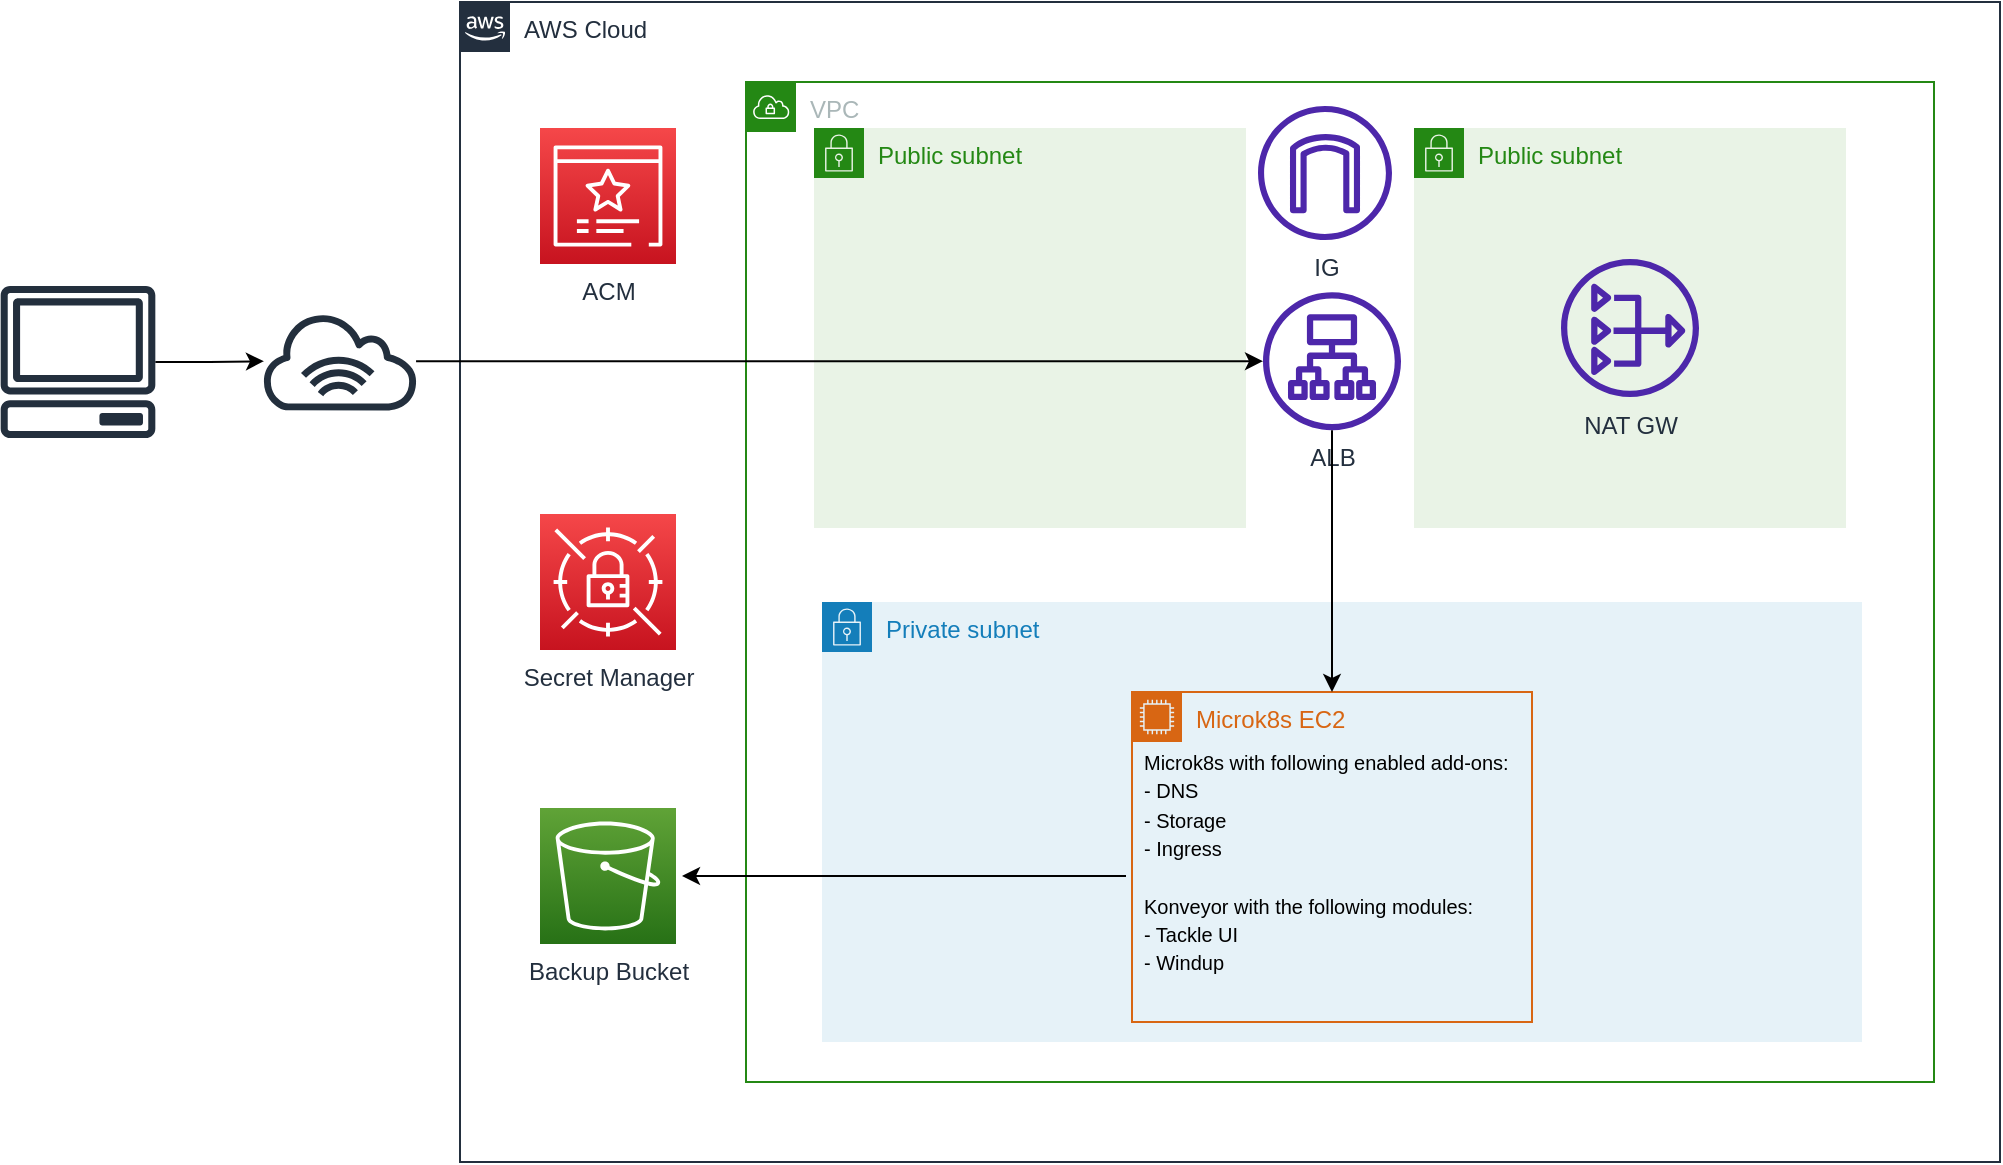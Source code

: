 <mxfile version="22.0.8" type="google">
  <diagram id="Ht1M8jgEwFfnCIfOTk4-" name="Page-1">
    <mxGraphModel grid="1" page="1" gridSize="10" guides="1" tooltips="1" connect="1" arrows="1" fold="1" pageScale="1" pageWidth="1169" pageHeight="827" math="0" shadow="0">
      <root>
        <mxCell id="0" />
        <mxCell id="1" parent="0" />
        <mxCell id="eQ0W-j2OnxscBxLx-IiL-1" value="VPC" style="points=[[0,0],[0.25,0],[0.5,0],[0.75,0],[1,0],[1,0.25],[1,0.5],[1,0.75],[1,1],[0.75,1],[0.5,1],[0.25,1],[0,1],[0,0.75],[0,0.5],[0,0.25]];outlineConnect=0;gradientColor=none;html=1;whiteSpace=wrap;fontSize=12;fontStyle=0;container=1;pointerEvents=0;collapsible=0;recursiveResize=0;shape=mxgraph.aws4.group;grIcon=mxgraph.aws4.group_vpc;strokeColor=#248814;fillColor=none;verticalAlign=top;align=left;spacingLeft=30;fontColor=#AAB7B8;dashed=0;" vertex="1" parent="1">
          <mxGeometry x="383" y="108" width="594" height="500" as="geometry" />
        </mxCell>
        <mxCell id="eQ0W-j2OnxscBxLx-IiL-2" value="Private subnet" style="points=[[0,0],[0.25,0],[0.5,0],[0.75,0],[1,0],[1,0.25],[1,0.5],[1,0.75],[1,1],[0.75,1],[0.5,1],[0.25,1],[0,1],[0,0.75],[0,0.5],[0,0.25]];outlineConnect=0;gradientColor=none;html=1;whiteSpace=wrap;fontSize=12;fontStyle=0;container=1;pointerEvents=0;collapsible=0;recursiveResize=0;shape=mxgraph.aws4.group;grIcon=mxgraph.aws4.group_security_group;grStroke=0;strokeColor=#147EBA;fillColor=#E6F2F8;verticalAlign=top;align=left;spacingLeft=30;fontColor=#147EBA;dashed=0;" vertex="1" parent="eQ0W-j2OnxscBxLx-IiL-1">
          <mxGeometry x="38" y="260" width="520" height="220" as="geometry" />
        </mxCell>
        <mxCell id="_bnRLEsFxMuNdo_hTgwo-1" value="Microk8s EC2" style="points=[[0,0],[0.25,0],[0.5,0],[0.75,0],[1,0],[1,0.25],[1,0.5],[1,0.75],[1,1],[0.75,1],[0.5,1],[0.25,1],[0,1],[0,0.75],[0,0.5],[0,0.25]];outlineConnect=0;gradientColor=none;html=1;whiteSpace=wrap;fontSize=12;fontStyle=0;container=1;pointerEvents=0;collapsible=0;recursiveResize=0;shape=mxgraph.aws4.group;grIcon=mxgraph.aws4.group_ec2_instance_contents;strokeColor=#D86613;fillColor=none;verticalAlign=top;align=left;spacingLeft=30;fontColor=#D86613;dashed=0;" vertex="1" parent="eQ0W-j2OnxscBxLx-IiL-2">
          <mxGeometry x="155" y="45" width="200" height="165" as="geometry" />
        </mxCell>
        <mxCell id="eQ0W-j2OnxscBxLx-IiL-3" value="Public subnet" style="points=[[0,0],[0.25,0],[0.5,0],[0.75,0],[1,0],[1,0.25],[1,0.5],[1,0.75],[1,1],[0.75,1],[0.5,1],[0.25,1],[0,1],[0,0.75],[0,0.5],[0,0.25]];outlineConnect=0;gradientColor=none;html=1;whiteSpace=wrap;fontSize=12;fontStyle=0;container=1;pointerEvents=0;collapsible=0;recursiveResize=0;shape=mxgraph.aws4.group;grIcon=mxgraph.aws4.group_security_group;grStroke=0;strokeColor=#248814;fillColor=#E9F3E6;verticalAlign=top;align=left;spacingLeft=30;fontColor=#248814;dashed=0;" vertex="1" parent="eQ0W-j2OnxscBxLx-IiL-1">
          <mxGeometry x="34" y="23" width="216" height="200" as="geometry" />
        </mxCell>
        <mxCell id="_bnRLEsFxMuNdo_hTgwo-11" style="edgeStyle=orthogonalEdgeStyle;rounded=0;orthogonalLoop=1;jettySize=auto;html=1;" edge="1" parent="1" source="_bnRLEsFxMuNdo_hTgwo-8" target="_bnRLEsFxMuNdo_hTgwo-10">
          <mxGeometry relative="1" as="geometry" />
        </mxCell>
        <mxCell id="_bnRLEsFxMuNdo_hTgwo-8" value="" style="sketch=0;outlineConnect=0;fontColor=#232F3E;gradientColor=none;fillColor=#232F3D;strokeColor=none;dashed=0;verticalLabelPosition=bottom;verticalAlign=top;align=center;html=1;fontSize=12;fontStyle=0;aspect=fixed;pointerEvents=1;shape=mxgraph.aws4.client;" vertex="1" parent="1">
          <mxGeometry x="10" y="210" width="78" height="76" as="geometry" />
        </mxCell>
        <mxCell id="_bnRLEsFxMuNdo_hTgwo-9" value="AWS Cloud" style="points=[[0,0],[0.25,0],[0.5,0],[0.75,0],[1,0],[1,0.25],[1,0.5],[1,0.75],[1,1],[0.75,1],[0.5,1],[0.25,1],[0,1],[0,0.75],[0,0.5],[0,0.25]];outlineConnect=0;gradientColor=none;html=1;whiteSpace=wrap;fontSize=12;fontStyle=0;container=1;pointerEvents=0;collapsible=0;recursiveResize=0;shape=mxgraph.aws4.group;grIcon=mxgraph.aws4.group_aws_cloud_alt;strokeColor=#232F3E;fillColor=none;verticalAlign=top;align=left;spacingLeft=30;fontColor=#232F3E;dashed=0;" vertex="1" parent="1">
          <mxGeometry x="240" y="68" width="770" height="580" as="geometry" />
        </mxCell>
        <mxCell id="_bnRLEsFxMuNdo_hTgwo-5" value="ACM" style="sketch=0;points=[[0,0,0],[0.25,0,0],[0.5,0,0],[0.75,0,0],[1,0,0],[0,1,0],[0.25,1,0],[0.5,1,0],[0.75,1,0],[1,1,0],[0,0.25,0],[0,0.5,0],[0,0.75,0],[1,0.25,0],[1,0.5,0],[1,0.75,0]];outlineConnect=0;fontColor=#232F3E;gradientColor=#F54749;gradientDirection=north;fillColor=#C7131F;strokeColor=#ffffff;dashed=0;verticalLabelPosition=bottom;verticalAlign=top;align=center;html=1;fontSize=12;fontStyle=0;aspect=fixed;shape=mxgraph.aws4.resourceIcon;resIcon=mxgraph.aws4.certificate_manager_3;" vertex="1" parent="_bnRLEsFxMuNdo_hTgwo-9">
          <mxGeometry x="40" y="63" width="68" height="68" as="geometry" />
        </mxCell>
        <mxCell id="_bnRLEsFxMuNdo_hTgwo-19" value="Public subnet" style="points=[[0,0],[0.25,0],[0.5,0],[0.75,0],[1,0],[1,0.25],[1,0.5],[1,0.75],[1,1],[0.75,1],[0.5,1],[0.25,1],[0,1],[0,0.75],[0,0.5],[0,0.25]];outlineConnect=0;gradientColor=none;html=1;whiteSpace=wrap;fontSize=12;fontStyle=0;container=1;pointerEvents=0;collapsible=0;recursiveResize=0;shape=mxgraph.aws4.group;grIcon=mxgraph.aws4.group_security_group;grStroke=0;strokeColor=#248814;fillColor=#E9F3E6;verticalAlign=top;align=left;spacingLeft=30;fontColor=#248814;dashed=0;" vertex="1" parent="_bnRLEsFxMuNdo_hTgwo-9">
          <mxGeometry x="477" y="63" width="216" height="200" as="geometry" />
        </mxCell>
        <mxCell id="_bnRLEsFxMuNdo_hTgwo-3" value="NAT GW" style="sketch=0;outlineConnect=0;fontColor=#232F3E;gradientColor=none;fillColor=#4D27AA;strokeColor=none;dashed=0;verticalLabelPosition=bottom;verticalAlign=top;align=center;html=1;fontSize=12;fontStyle=0;aspect=fixed;pointerEvents=1;shape=mxgraph.aws4.nat_gateway;" vertex="1" parent="_bnRLEsFxMuNdo_hTgwo-19">
          <mxGeometry x="73.5" y="65.5" width="69" height="69" as="geometry" />
        </mxCell>
        <mxCell id="_bnRLEsFxMuNdo_hTgwo-4" value="ALB" style="sketch=0;outlineConnect=0;fontColor=#232F3E;gradientColor=none;fillColor=#4D27AA;strokeColor=none;dashed=0;verticalLabelPosition=bottom;verticalAlign=top;align=center;html=1;fontSize=12;fontStyle=0;aspect=fixed;pointerEvents=1;shape=mxgraph.aws4.application_load_balancer;" vertex="1" parent="_bnRLEsFxMuNdo_hTgwo-9">
          <mxGeometry x="401.5" y="145.12" width="69" height="69" as="geometry" />
        </mxCell>
        <mxCell id="_bnRLEsFxMuNdo_hTgwo-23" value="IG" style="sketch=0;outlineConnect=0;fontColor=#232F3E;gradientColor=none;fillColor=#4D27AA;strokeColor=none;dashed=0;verticalLabelPosition=bottom;verticalAlign=top;align=center;html=1;fontSize=12;fontStyle=0;aspect=fixed;pointerEvents=1;shape=mxgraph.aws4.internet_gateway;" vertex="1" parent="_bnRLEsFxMuNdo_hTgwo-9">
          <mxGeometry x="399" y="52" width="67" height="67" as="geometry" />
        </mxCell>
        <mxCell id="latFe_Vq1ok8_ZYIvgN9-2" style="edgeStyle=orthogonalEdgeStyle;rounded=0;orthogonalLoop=1;jettySize=auto;html=1;" edge="1" parent="_bnRLEsFxMuNdo_hTgwo-9">
          <mxGeometry relative="1" as="geometry">
            <mxPoint x="333" y="437" as="sourcePoint" />
            <mxPoint x="111" y="437" as="targetPoint" />
          </mxGeometry>
        </mxCell>
        <mxCell id="_bnRLEsFxMuNdo_hTgwo-25" value="&lt;font style=&quot;font-size: 10px;&quot;&gt;Microk8s with following enabled add-ons:&amp;nbsp;&lt;br&gt;- DNS&lt;br&gt;- Storage&lt;br&gt;- Ingress&lt;br&gt;&lt;br&gt;Konveyor with the following modules:&lt;br&gt;- Tackle UI&lt;br&gt;- Windup&lt;br&gt;&lt;br&gt;&lt;/font&gt;" style="text;html=1;align=left;verticalAlign=middle;resizable=0;points=[];autosize=1;strokeColor=none;fillColor=none;" vertex="1" parent="_bnRLEsFxMuNdo_hTgwo-9">
          <mxGeometry x="340" y="367" width="210" height="140" as="geometry" />
        </mxCell>
        <mxCell id="latFe_Vq1ok8_ZYIvgN9-1" value="Backup Bucket" style="sketch=0;points=[[0,0,0],[0.25,0,0],[0.5,0,0],[0.75,0,0],[1,0,0],[0,1,0],[0.25,1,0],[0.5,1,0],[0.75,1,0],[1,1,0],[0,0.25,0],[0,0.5,0],[0,0.75,0],[1,0.25,0],[1,0.5,0],[1,0.75,0]];outlineConnect=0;fontColor=#232F3E;gradientColor=#60A337;gradientDirection=north;fillColor=#277116;strokeColor=#ffffff;dashed=0;verticalLabelPosition=bottom;verticalAlign=top;align=center;html=1;fontSize=12;fontStyle=0;aspect=fixed;shape=mxgraph.aws4.resourceIcon;resIcon=mxgraph.aws4.s3;" vertex="1" parent="_bnRLEsFxMuNdo_hTgwo-9">
          <mxGeometry x="40" y="403" width="68" height="68" as="geometry" />
        </mxCell>
        <mxCell id="UzXz3NjwzzLlSY-q8xZO-5" value="&lt;div&gt;Secret Manager&lt;/div&gt;" style="sketch=0;points=[[0,0,0],[0.25,0,0],[0.5,0,0],[0.75,0,0],[1,0,0],[0,1,0],[0.25,1,0],[0.5,1,0],[0.75,1,0],[1,1,0],[0,0.25,0],[0,0.5,0],[0,0.75,0],[1,0.25,0],[1,0.5,0],[1,0.75,0]];outlineConnect=0;fontColor=#232F3E;fillColor=#C7131F;strokeColor=#ffffff;dashed=0;verticalLabelPosition=bottom;verticalAlign=top;align=center;html=1;fontSize=12;fontStyle=0;aspect=fixed;shape=mxgraph.aws4.resourceIcon;resIcon=mxgraph.aws4.secrets_manager;gradientColor=#F54749;gradientDirection=north;" vertex="1" parent="_bnRLEsFxMuNdo_hTgwo-9">
          <mxGeometry x="40" y="256" width="68" height="68" as="geometry" />
        </mxCell>
        <mxCell id="_bnRLEsFxMuNdo_hTgwo-22" style="edgeStyle=orthogonalEdgeStyle;rounded=0;orthogonalLoop=1;jettySize=auto;html=1;" edge="1" parent="1" source="_bnRLEsFxMuNdo_hTgwo-10" target="_bnRLEsFxMuNdo_hTgwo-4">
          <mxGeometry relative="1" as="geometry" />
        </mxCell>
        <mxCell id="_bnRLEsFxMuNdo_hTgwo-10" value="" style="sketch=0;outlineConnect=0;fontColor=#232F3E;gradientColor=none;fillColor=#232F3D;strokeColor=none;dashed=0;verticalLabelPosition=bottom;verticalAlign=top;align=center;html=1;fontSize=12;fontStyle=0;aspect=fixed;pointerEvents=1;shape=mxgraph.aws4.internet_alt1;" vertex="1" parent="1">
          <mxGeometry x="140" y="223" width="80" height="49.23" as="geometry" />
        </mxCell>
        <mxCell id="_bnRLEsFxMuNdo_hTgwo-21" style="edgeStyle=orthogonalEdgeStyle;rounded=0;orthogonalLoop=1;jettySize=auto;html=1;" edge="1" parent="1" source="_bnRLEsFxMuNdo_hTgwo-4" target="_bnRLEsFxMuNdo_hTgwo-1">
          <mxGeometry relative="1" as="geometry" />
        </mxCell>
      </root>
    </mxGraphModel>
  </diagram>
</mxfile>

